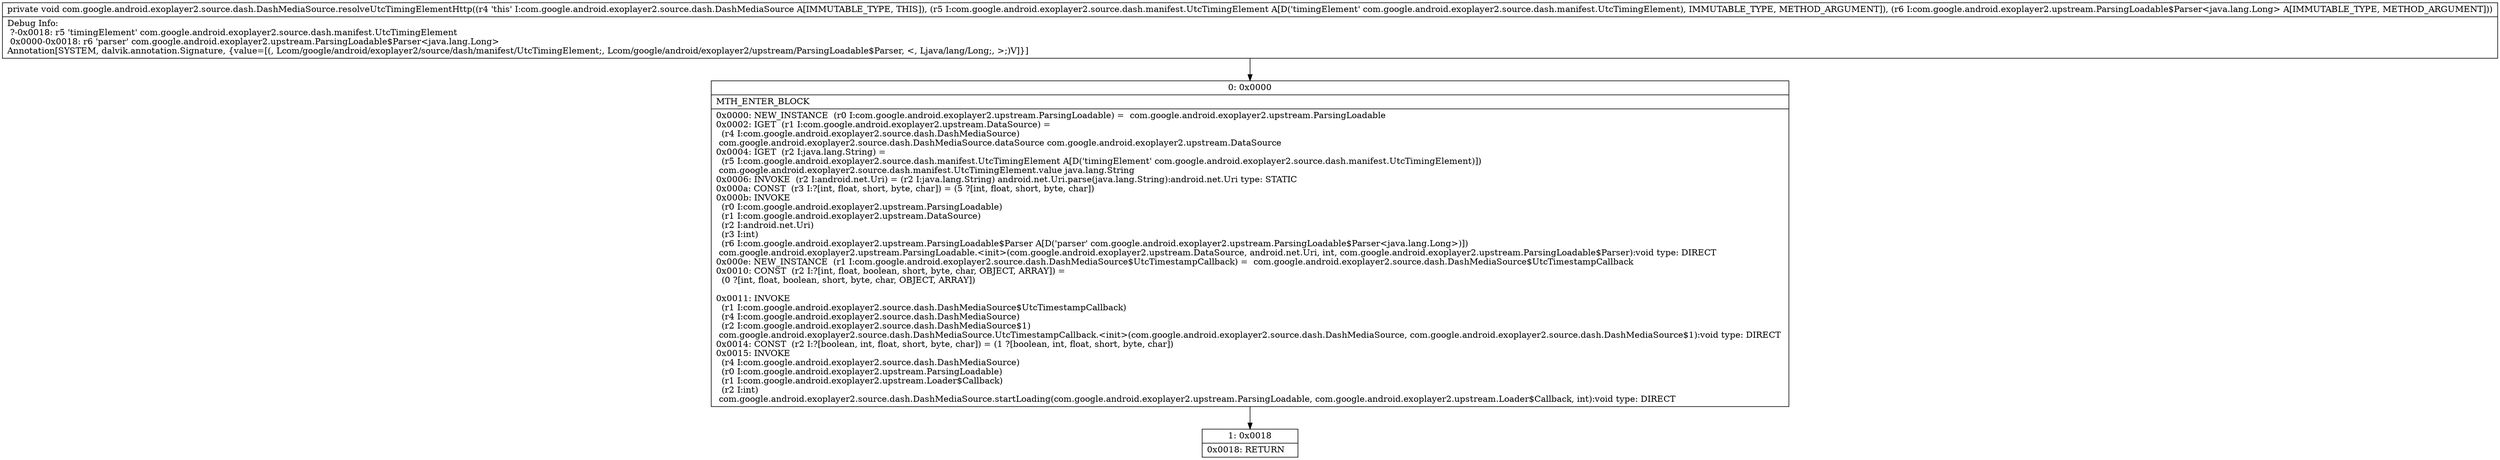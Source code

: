 digraph "CFG forcom.google.android.exoplayer2.source.dash.DashMediaSource.resolveUtcTimingElementHttp(Lcom\/google\/android\/exoplayer2\/source\/dash\/manifest\/UtcTimingElement;Lcom\/google\/android\/exoplayer2\/upstream\/ParsingLoadable$Parser;)V" {
Node_0 [shape=record,label="{0\:\ 0x0000|MTH_ENTER_BLOCK\l|0x0000: NEW_INSTANCE  (r0 I:com.google.android.exoplayer2.upstream.ParsingLoadable) =  com.google.android.exoplayer2.upstream.ParsingLoadable \l0x0002: IGET  (r1 I:com.google.android.exoplayer2.upstream.DataSource) = \l  (r4 I:com.google.android.exoplayer2.source.dash.DashMediaSource)\l com.google.android.exoplayer2.source.dash.DashMediaSource.dataSource com.google.android.exoplayer2.upstream.DataSource \l0x0004: IGET  (r2 I:java.lang.String) = \l  (r5 I:com.google.android.exoplayer2.source.dash.manifest.UtcTimingElement A[D('timingElement' com.google.android.exoplayer2.source.dash.manifest.UtcTimingElement)])\l com.google.android.exoplayer2.source.dash.manifest.UtcTimingElement.value java.lang.String \l0x0006: INVOKE  (r2 I:android.net.Uri) = (r2 I:java.lang.String) android.net.Uri.parse(java.lang.String):android.net.Uri type: STATIC \l0x000a: CONST  (r3 I:?[int, float, short, byte, char]) = (5 ?[int, float, short, byte, char]) \l0x000b: INVOKE  \l  (r0 I:com.google.android.exoplayer2.upstream.ParsingLoadable)\l  (r1 I:com.google.android.exoplayer2.upstream.DataSource)\l  (r2 I:android.net.Uri)\l  (r3 I:int)\l  (r6 I:com.google.android.exoplayer2.upstream.ParsingLoadable$Parser A[D('parser' com.google.android.exoplayer2.upstream.ParsingLoadable$Parser\<java.lang.Long\>)])\l com.google.android.exoplayer2.upstream.ParsingLoadable.\<init\>(com.google.android.exoplayer2.upstream.DataSource, android.net.Uri, int, com.google.android.exoplayer2.upstream.ParsingLoadable$Parser):void type: DIRECT \l0x000e: NEW_INSTANCE  (r1 I:com.google.android.exoplayer2.source.dash.DashMediaSource$UtcTimestampCallback) =  com.google.android.exoplayer2.source.dash.DashMediaSource$UtcTimestampCallback \l0x0010: CONST  (r2 I:?[int, float, boolean, short, byte, char, OBJECT, ARRAY]) = \l  (0 ?[int, float, boolean, short, byte, char, OBJECT, ARRAY])\l \l0x0011: INVOKE  \l  (r1 I:com.google.android.exoplayer2.source.dash.DashMediaSource$UtcTimestampCallback)\l  (r4 I:com.google.android.exoplayer2.source.dash.DashMediaSource)\l  (r2 I:com.google.android.exoplayer2.source.dash.DashMediaSource$1)\l com.google.android.exoplayer2.source.dash.DashMediaSource.UtcTimestampCallback.\<init\>(com.google.android.exoplayer2.source.dash.DashMediaSource, com.google.android.exoplayer2.source.dash.DashMediaSource$1):void type: DIRECT \l0x0014: CONST  (r2 I:?[boolean, int, float, short, byte, char]) = (1 ?[boolean, int, float, short, byte, char]) \l0x0015: INVOKE  \l  (r4 I:com.google.android.exoplayer2.source.dash.DashMediaSource)\l  (r0 I:com.google.android.exoplayer2.upstream.ParsingLoadable)\l  (r1 I:com.google.android.exoplayer2.upstream.Loader$Callback)\l  (r2 I:int)\l com.google.android.exoplayer2.source.dash.DashMediaSource.startLoading(com.google.android.exoplayer2.upstream.ParsingLoadable, com.google.android.exoplayer2.upstream.Loader$Callback, int):void type: DIRECT \l}"];
Node_1 [shape=record,label="{1\:\ 0x0018|0x0018: RETURN   \l}"];
MethodNode[shape=record,label="{private void com.google.android.exoplayer2.source.dash.DashMediaSource.resolveUtcTimingElementHttp((r4 'this' I:com.google.android.exoplayer2.source.dash.DashMediaSource A[IMMUTABLE_TYPE, THIS]), (r5 I:com.google.android.exoplayer2.source.dash.manifest.UtcTimingElement A[D('timingElement' com.google.android.exoplayer2.source.dash.manifest.UtcTimingElement), IMMUTABLE_TYPE, METHOD_ARGUMENT]), (r6 I:com.google.android.exoplayer2.upstream.ParsingLoadable$Parser\<java.lang.Long\> A[IMMUTABLE_TYPE, METHOD_ARGUMENT]))  | Debug Info:\l  ?\-0x0018: r5 'timingElement' com.google.android.exoplayer2.source.dash.manifest.UtcTimingElement\l  0x0000\-0x0018: r6 'parser' com.google.android.exoplayer2.upstream.ParsingLoadable$Parser\<java.lang.Long\>\lAnnotation[SYSTEM, dalvik.annotation.Signature, \{value=[(, Lcom\/google\/android\/exoplayer2\/source\/dash\/manifest\/UtcTimingElement;, Lcom\/google\/android\/exoplayer2\/upstream\/ParsingLoadable$Parser, \<, Ljava\/lang\/Long;, \>;)V]\}]\l}"];
MethodNode -> Node_0;
Node_0 -> Node_1;
}

